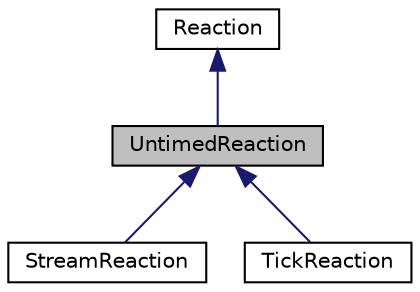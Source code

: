digraph "UntimedReaction"
{
 // INTERACTIVE_SVG=YES
 // LATEX_PDF_SIZE
  bgcolor="transparent";
  edge [fontname="Helvetica",fontsize="10",labelfontname="Helvetica",labelfontsize="10"];
  node [fontname="Helvetica",fontsize="10",shape=record];
  Node1 [label="UntimedReaction",height=0.2,width=0.4,color="black", fillcolor="grey75", style="filled", fontcolor="black",tooltip="Reactions that are triggered based on something else than time."];
  Node2 -> Node1 [dir="back",color="midnightblue",fontsize="10",style="solid",fontname="Helvetica"];
  Node2 [label="Reaction",height=0.2,width=0.4,color="black",URL="$class_reaction.html",tooltip="Reactions are code to be called when a given condition is fulfilled."];
  Node1 -> Node3 [dir="back",color="midnightblue",fontsize="10",style="solid",fontname="Helvetica"];
  Node3 [label="StreamReaction",height=0.2,width=0.4,color="black",URL="$class_stream_reaction.html",tooltip="Reaction that is triggered when there is input available at the given Arduino Stream."];
  Node1 -> Node4 [dir="back",color="midnightblue",fontsize="10",style="solid",fontname="Helvetica"];
  Node4 [label="TickReaction",height=0.2,width=0.4,color="black",URL="$class_tick_reaction.html",tooltip="Reaction that is triggered unconditionally at each execution loop."];
}
